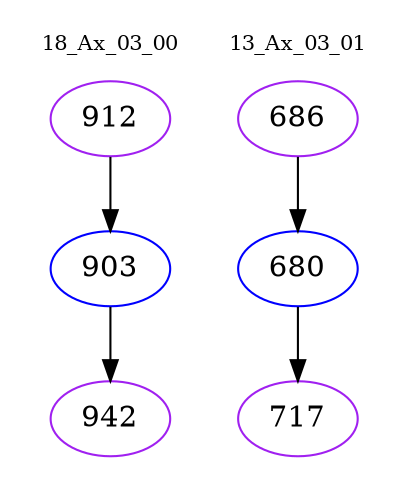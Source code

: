 digraph{
subgraph cluster_0 {
color = white
label = "18_Ax_03_00";
fontsize=10;
T0_912 [label="912", color="purple"]
T0_912 -> T0_903 [color="black"]
T0_903 [label="903", color="blue"]
T0_903 -> T0_942 [color="black"]
T0_942 [label="942", color="purple"]
}
subgraph cluster_1 {
color = white
label = "13_Ax_03_01";
fontsize=10;
T1_686 [label="686", color="purple"]
T1_686 -> T1_680 [color="black"]
T1_680 [label="680", color="blue"]
T1_680 -> T1_717 [color="black"]
T1_717 [label="717", color="purple"]
}
}

